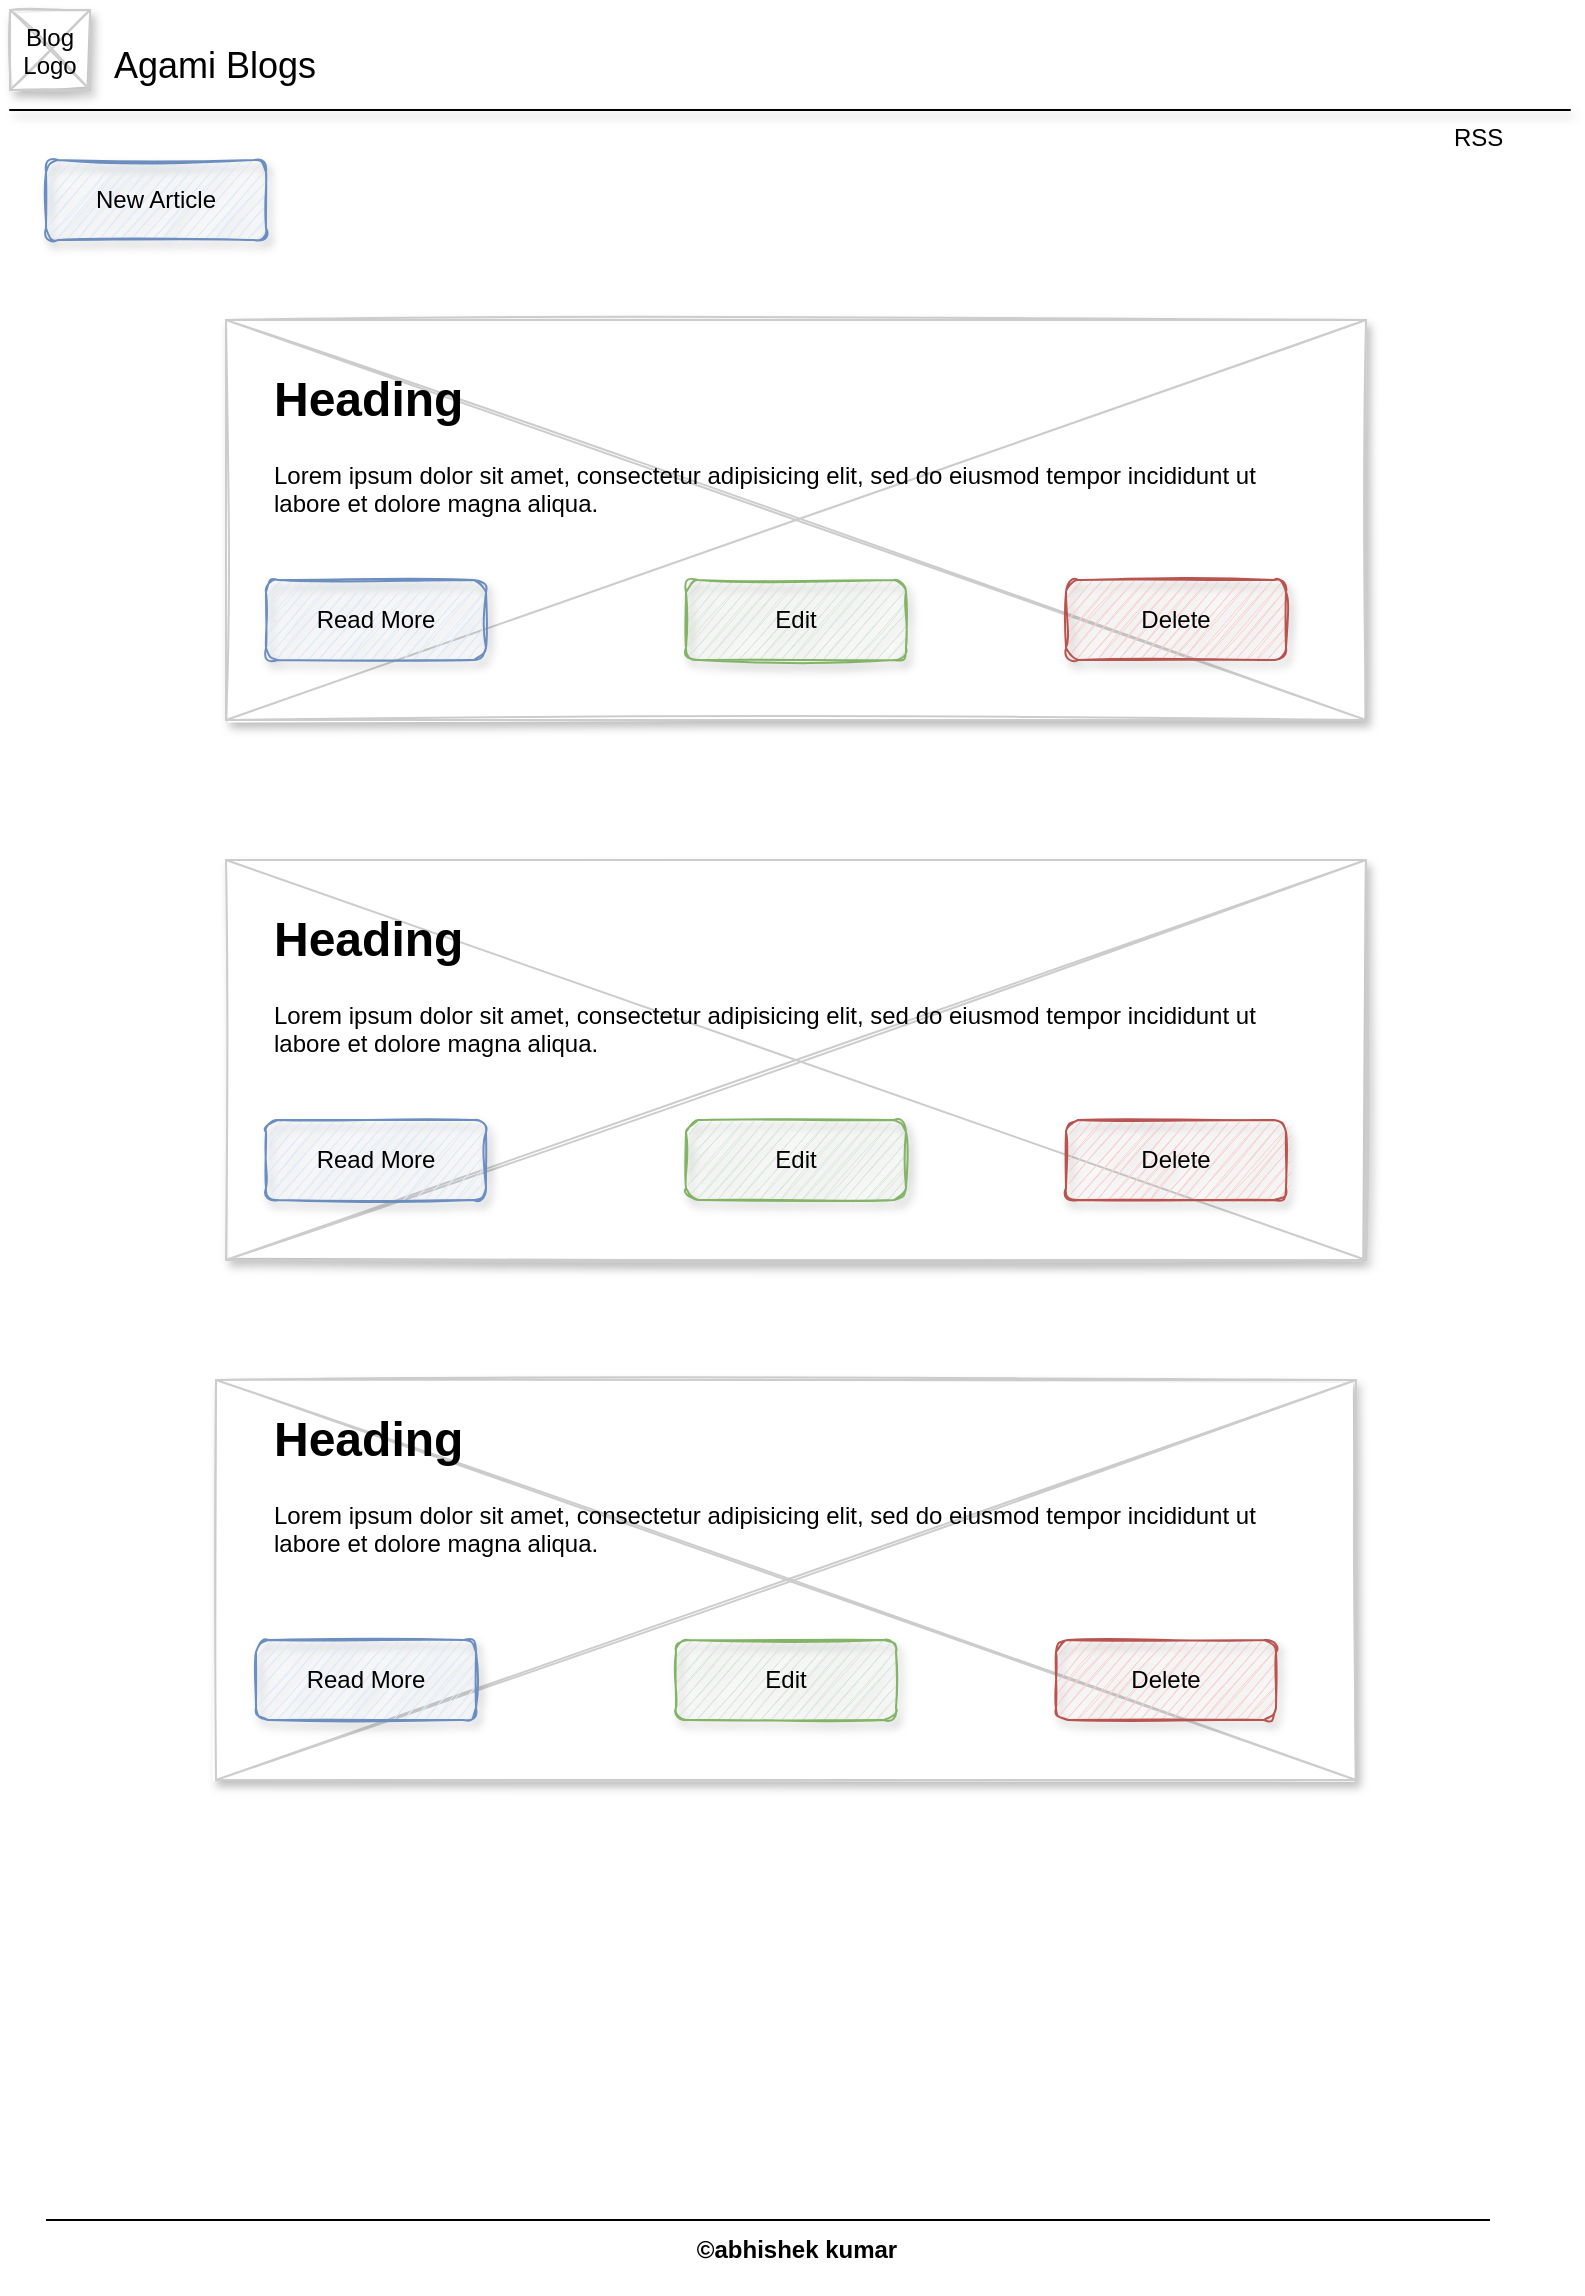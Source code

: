 <mxfile version="15.5.2" type="github">
  <diagram name="Page-1" id="f1b7ffb7-ca1e-a977-7cf5-a751b3c06c05">
    <mxGraphModel dx="1185" dy="697" grid="1" gridSize="10" guides="1" tooltips="1" connect="1" arrows="1" fold="1" page="1" pageScale="1" pageWidth="826" pageHeight="1169" background="none" math="0" shadow="0">
      <root>
        <mxCell id="0" />
        <mxCell id="1" parent="0" />
        <mxCell id="13" value="" style="verticalLabelPosition=bottom;verticalAlign=top;strokeWidth=1;shape=mxgraph.mockup.graphics.iconGrid;strokeColor=#CCCCCC;gridSize=1,1;sketch=1;shadow=1;" parent="1" vertex="1">
          <mxGeometry x="128" y="170" width="570" height="200" as="geometry" />
        </mxCell>
        <mxCell id="2" value="Agami Blogs" style="text;spacingTop=-5;fontSize=18;fontStyle=0;sketch=1;shadow=1;" parent="1" vertex="1">
          <mxGeometry x="70" y="30" width="230" height="20" as="geometry" />
        </mxCell>
        <mxCell id="3" value="" style="line;strokeWidth=1;sketch=1;shadow=1;" parent="1" vertex="1">
          <mxGeometry x="20" y="60" width="780" height="10" as="geometry" />
        </mxCell>
        <mxCell id="11" value="RSS" style="text;spacingTop=-5;sketch=1;shadow=1;" parent="1" vertex="1">
          <mxGeometry x="740" y="70.0" width="30" height="20" as="geometry" />
        </mxCell>
        <mxCell id="20" value="" style="verticalLabelPosition=bottom;verticalAlign=top;strokeWidth=1;shape=mxgraph.mockup.graphics.iconGrid;strokeColor=#CCCCCC;gridSize=1,1;sketch=1;shadow=1;" parent="1" vertex="1">
          <mxGeometry x="20" y="15" width="40" height="40" as="geometry" />
        </mxCell>
        <mxCell id="21" value="Blog &#xa;Logo" style="text;spacingTop=-5;align=center;sketch=1;shadow=1;" parent="1" vertex="1">
          <mxGeometry x="20" y="20" width="40" height="40" as="geometry" />
        </mxCell>
        <mxCell id="Ugrp3_h8G9npWypkSd74-62" value="Read More" style="rounded=1;whiteSpace=wrap;html=1;fillColor=#dae8fc;strokeColor=#6c8ebf;sketch=1;shadow=1;" vertex="1" parent="1">
          <mxGeometry x="148" y="300" width="110" height="40" as="geometry" />
        </mxCell>
        <mxCell id="Ugrp3_h8G9npWypkSd74-63" value="Edit" style="rounded=1;whiteSpace=wrap;html=1;fillColor=#d5e8d4;strokeColor=#82b366;sketch=1;shadow=1;" vertex="1" parent="1">
          <mxGeometry x="358" y="300" width="110" height="40" as="geometry" />
        </mxCell>
        <mxCell id="Ugrp3_h8G9npWypkSd74-64" value="Delete" style="rounded=1;whiteSpace=wrap;html=1;fillColor=#f8cecc;strokeColor=#b85450;sketch=1;shadow=1;" vertex="1" parent="1">
          <mxGeometry x="548" y="300" width="110" height="40" as="geometry" />
        </mxCell>
        <mxCell id="Ugrp3_h8G9npWypkSd74-66" value="New Article" style="rounded=1;whiteSpace=wrap;html=1;fillColor=#dae8fc;strokeColor=#6c8ebf;sketch=1;shadow=1;" vertex="1" parent="1">
          <mxGeometry x="38" y="90" width="110" height="40" as="geometry" />
        </mxCell>
        <mxCell id="Ugrp3_h8G9npWypkSd74-74" value="" style="verticalLabelPosition=bottom;verticalAlign=top;strokeWidth=1;shape=mxgraph.mockup.graphics.iconGrid;strokeColor=#CCCCCC;gridSize=1,1;sketch=1;shadow=1;" vertex="1" parent="1">
          <mxGeometry x="128" y="440" width="570" height="200" as="geometry" />
        </mxCell>
        <mxCell id="Ugrp3_h8G9npWypkSd74-77" value="Read More" style="rounded=1;whiteSpace=wrap;html=1;fillColor=#dae8fc;strokeColor=#6c8ebf;sketch=1;shadow=1;" vertex="1" parent="1">
          <mxGeometry x="148" y="570" width="110" height="40" as="geometry" />
        </mxCell>
        <mxCell id="Ugrp3_h8G9npWypkSd74-78" value="Edit" style="rounded=1;whiteSpace=wrap;html=1;fillColor=#d5e8d4;strokeColor=#82b366;sketch=1;shadow=1;" vertex="1" parent="1">
          <mxGeometry x="358" y="570" width="110" height="40" as="geometry" />
        </mxCell>
        <mxCell id="Ugrp3_h8G9npWypkSd74-79" value="Delete" style="rounded=1;whiteSpace=wrap;html=1;fillColor=#f8cecc;strokeColor=#b85450;sketch=1;shadow=1;" vertex="1" parent="1">
          <mxGeometry x="548" y="570" width="110" height="40" as="geometry" />
        </mxCell>
        <mxCell id="Ugrp3_h8G9npWypkSd74-80" value="" style="verticalLabelPosition=bottom;verticalAlign=top;strokeWidth=1;shape=mxgraph.mockup.graphics.iconGrid;strokeColor=#CCCCCC;gridSize=1,1;sketch=1;shadow=1;" vertex="1" parent="1">
          <mxGeometry x="123" y="700" width="570" height="200" as="geometry" />
        </mxCell>
        <mxCell id="Ugrp3_h8G9npWypkSd74-83" value="Read More" style="rounded=1;whiteSpace=wrap;html=1;fillColor=#dae8fc;strokeColor=#6c8ebf;sketch=1;shadow=1;" vertex="1" parent="1">
          <mxGeometry x="143" y="830" width="110" height="40" as="geometry" />
        </mxCell>
        <mxCell id="Ugrp3_h8G9npWypkSd74-84" value="Edit" style="rounded=1;whiteSpace=wrap;html=1;fillColor=#d5e8d4;strokeColor=#82b366;sketch=1;shadow=1;" vertex="1" parent="1">
          <mxGeometry x="353" y="830" width="110" height="40" as="geometry" />
        </mxCell>
        <mxCell id="Ugrp3_h8G9npWypkSd74-85" value="Delete" style="rounded=1;whiteSpace=wrap;html=1;fillColor=#f8cecc;strokeColor=#b85450;sketch=1;shadow=1;" vertex="1" parent="1">
          <mxGeometry x="543" y="830" width="110" height="40" as="geometry" />
        </mxCell>
        <mxCell id="Ugrp3_h8G9npWypkSd74-92" value="&lt;h1&gt;Heading&lt;/h1&gt;&lt;p&gt;Lorem ipsum dolor sit amet, consectetur adipisicing elit, sed do eiusmod tempor incididunt ut labore et dolore magna aliqua.&lt;/p&gt;" style="text;html=1;strokeColor=none;fillColor=none;spacing=5;spacingTop=-20;whiteSpace=wrap;overflow=hidden;rounded=0;shadow=1;sketch=1;" vertex="1" parent="1">
          <mxGeometry x="147" y="460" width="532" height="100" as="geometry" />
        </mxCell>
        <mxCell id="Ugrp3_h8G9npWypkSd74-93" value="&lt;h1&gt;Heading&lt;/h1&gt;&lt;p&gt;Lorem ipsum dolor sit amet, consectetur adipisicing elit, sed do eiusmod tempor incididunt ut labore et dolore magna aliqua.&lt;/p&gt;" style="text;html=1;strokeColor=none;fillColor=none;spacing=5;spacingTop=-20;whiteSpace=wrap;overflow=hidden;rounded=0;shadow=1;sketch=1;" vertex="1" parent="1">
          <mxGeometry x="147" y="190" width="532" height="100" as="geometry" />
        </mxCell>
        <mxCell id="Ugrp3_h8G9npWypkSd74-94" value="&lt;h1&gt;Heading&lt;/h1&gt;&lt;p&gt;Lorem ipsum dolor sit amet, consectetur adipisicing elit, sed do eiusmod tempor incididunt ut labore et dolore magna aliqua.&lt;/p&gt;" style="text;html=1;strokeColor=none;fillColor=none;spacing=5;spacingTop=-20;whiteSpace=wrap;overflow=hidden;rounded=0;shadow=1;sketch=1;" vertex="1" parent="1">
          <mxGeometry x="147" y="710" width="532" height="100" as="geometry" />
        </mxCell>
        <mxCell id="Ugrp3_h8G9npWypkSd74-95" value="" style="endArrow=none;html=1;rounded=0;" edge="1" parent="1">
          <mxGeometry width="50" height="50" relative="1" as="geometry">
            <mxPoint x="38" y="1120" as="sourcePoint" />
            <mxPoint x="760" y="1120" as="targetPoint" />
          </mxGeometry>
        </mxCell>
        <mxCell id="Ugrp3_h8G9npWypkSd74-97" value="©abhishek kumar" style="text;html=1;strokeColor=none;fillColor=none;align=center;verticalAlign=middle;whiteSpace=wrap;rounded=0;shadow=1;sketch=1;fontStyle=1" vertex="1" parent="1">
          <mxGeometry x="355" y="1120" width="117" height="30" as="geometry" />
        </mxCell>
      </root>
    </mxGraphModel>
  </diagram>
</mxfile>

